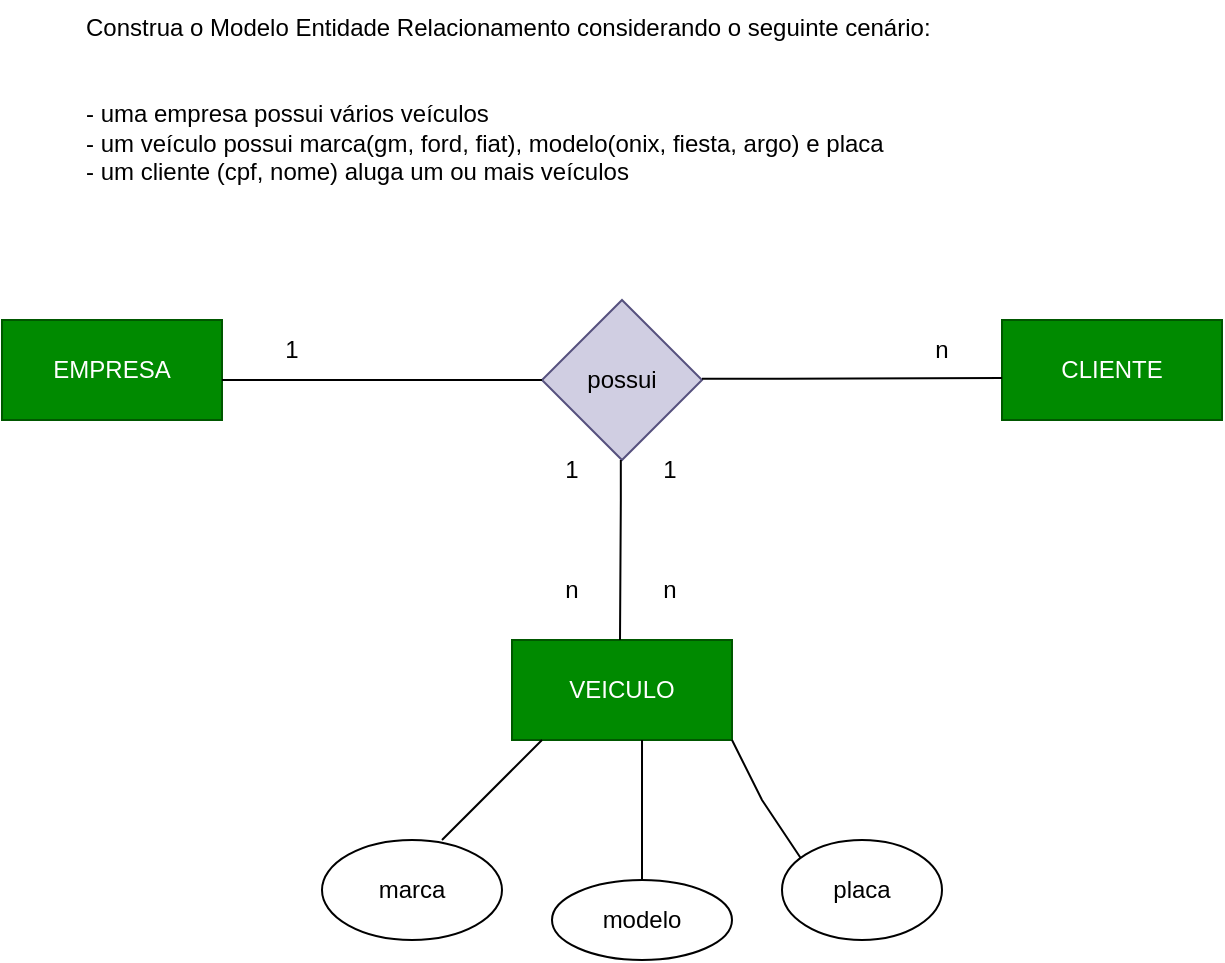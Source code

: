 <mxfile version="21.6.5" type="device">
  <diagram name="Página-1" id="3KC6voFuvcbb78ZpNwO1">
    <mxGraphModel dx="1235" dy="684" grid="1" gridSize="10" guides="1" tooltips="1" connect="1" arrows="1" fold="1" page="1" pageScale="1" pageWidth="827" pageHeight="1169" math="0" shadow="0">
      <root>
        <mxCell id="0" />
        <mxCell id="1" parent="0" />
        <mxCell id="j0HFmanKZ86CUpZfYPgK-1" value="Construa o Modelo Entidade Relacionamento considerando o seguinte cenário:&#xa;&#xa;&#xa;- uma empresa possui vários veículos&#xa;- um veículo possui marca(gm, ford, fiat), modelo(onix, fiesta, argo) e placa&#xa;- um cliente (cpf, nome) aluga um ou mais veículos" style="text;whiteSpace=wrap;" vertex="1" parent="1">
          <mxGeometry x="120" y="10" width="520" height="100" as="geometry" />
        </mxCell>
        <mxCell id="j0HFmanKZ86CUpZfYPgK-2" value="EMPRESA" style="html=1;whiteSpace=wrap;fillColor=#008a00;fontColor=#ffffff;strokeColor=#005700;" vertex="1" parent="1">
          <mxGeometry x="80" y="170" width="110" height="50" as="geometry" />
        </mxCell>
        <mxCell id="j0HFmanKZ86CUpZfYPgK-3" value="VEICULO" style="html=1;whiteSpace=wrap;fillColor=#008a00;fontColor=#ffffff;strokeColor=#005700;" vertex="1" parent="1">
          <mxGeometry x="335" y="330" width="110" height="50" as="geometry" />
        </mxCell>
        <mxCell id="j0HFmanKZ86CUpZfYPgK-4" value="CLIENTE" style="html=1;whiteSpace=wrap;fillColor=#008a00;fontColor=#ffffff;strokeColor=#005700;" vertex="1" parent="1">
          <mxGeometry x="580" y="170" width="110" height="50" as="geometry" />
        </mxCell>
        <mxCell id="j0HFmanKZ86CUpZfYPgK-5" value="" style="rhombus;whiteSpace=wrap;html=1;fillColor=#d0cee2;strokeColor=#56517e;" vertex="1" parent="1">
          <mxGeometry x="350" y="160" width="80" height="80" as="geometry" />
        </mxCell>
        <mxCell id="j0HFmanKZ86CUpZfYPgK-6" value="possui" style="text;html=1;strokeColor=none;fillColor=none;align=center;verticalAlign=middle;whiteSpace=wrap;rounded=0;" vertex="1" parent="1">
          <mxGeometry x="360" y="185" width="60" height="30" as="geometry" />
        </mxCell>
        <mxCell id="j0HFmanKZ86CUpZfYPgK-10" value="" style="endArrow=none;html=1;rounded=0;" edge="1" parent="1">
          <mxGeometry width="50" height="50" relative="1" as="geometry">
            <mxPoint x="300" y="430" as="sourcePoint" />
            <mxPoint x="350" y="380" as="targetPoint" />
          </mxGeometry>
        </mxCell>
        <mxCell id="j0HFmanKZ86CUpZfYPgK-11" value="" style="ellipse;whiteSpace=wrap;html=1;" vertex="1" parent="1">
          <mxGeometry x="240" y="430" width="90" height="50" as="geometry" />
        </mxCell>
        <mxCell id="j0HFmanKZ86CUpZfYPgK-12" value="marca" style="text;html=1;strokeColor=none;fillColor=none;align=center;verticalAlign=middle;whiteSpace=wrap;rounded=0;" vertex="1" parent="1">
          <mxGeometry x="255" y="440" width="60" height="30" as="geometry" />
        </mxCell>
        <mxCell id="j0HFmanKZ86CUpZfYPgK-13" value="" style="endArrow=none;html=1;rounded=0;entryX=0.591;entryY=1;entryDx=0;entryDy=0;entryPerimeter=0;" edge="1" parent="1" target="j0HFmanKZ86CUpZfYPgK-3">
          <mxGeometry width="50" height="50" relative="1" as="geometry">
            <mxPoint x="400" y="450" as="sourcePoint" />
            <mxPoint x="410" y="380" as="targetPoint" />
            <Array as="points">
              <mxPoint x="400" y="430" />
            </Array>
          </mxGeometry>
        </mxCell>
        <mxCell id="j0HFmanKZ86CUpZfYPgK-14" value="" style="ellipse;whiteSpace=wrap;html=1;" vertex="1" parent="1">
          <mxGeometry x="355" y="450" width="90" height="40" as="geometry" />
        </mxCell>
        <mxCell id="j0HFmanKZ86CUpZfYPgK-15" value="modelo" style="text;html=1;strokeColor=none;fillColor=none;align=center;verticalAlign=middle;whiteSpace=wrap;rounded=0;" vertex="1" parent="1">
          <mxGeometry x="370" y="455" width="60" height="30" as="geometry" />
        </mxCell>
        <mxCell id="j0HFmanKZ86CUpZfYPgK-16" value="" style="endArrow=none;html=1;rounded=0;entryX=0.591;entryY=1;entryDx=0;entryDy=0;entryPerimeter=0;" edge="1" parent="1">
          <mxGeometry width="50" height="50" relative="1" as="geometry">
            <mxPoint x="480" y="440" as="sourcePoint" />
            <mxPoint x="445" y="380" as="targetPoint" />
            <Array as="points">
              <mxPoint x="460" y="410" />
            </Array>
          </mxGeometry>
        </mxCell>
        <mxCell id="j0HFmanKZ86CUpZfYPgK-18" value="" style="ellipse;whiteSpace=wrap;html=1;" vertex="1" parent="1">
          <mxGeometry x="470" y="430" width="80" height="50" as="geometry" />
        </mxCell>
        <mxCell id="j0HFmanKZ86CUpZfYPgK-19" value="placa" style="text;html=1;strokeColor=none;fillColor=none;align=center;verticalAlign=middle;whiteSpace=wrap;rounded=0;" vertex="1" parent="1">
          <mxGeometry x="480" y="440" width="60" height="30" as="geometry" />
        </mxCell>
        <mxCell id="j0HFmanKZ86CUpZfYPgK-23" value="" style="endArrow=none;html=1;rounded=0;entryX=0;entryY=0.5;entryDx=0;entryDy=0;" edge="1" parent="1" target="j0HFmanKZ86CUpZfYPgK-5">
          <mxGeometry width="50" height="50" relative="1" as="geometry">
            <mxPoint x="190" y="200" as="sourcePoint" />
            <mxPoint x="240" y="150" as="targetPoint" />
            <Array as="points">
              <mxPoint x="230" y="200" />
            </Array>
          </mxGeometry>
        </mxCell>
        <mxCell id="j0HFmanKZ86CUpZfYPgK-24" value="" style="endArrow=none;html=1;rounded=0;" edge="1" parent="1">
          <mxGeometry width="50" height="50" relative="1" as="geometry">
            <mxPoint x="430" y="199.41" as="sourcePoint" />
            <mxPoint x="580" y="199" as="targetPoint" />
            <Array as="points">
              <mxPoint x="470" y="199.41" />
            </Array>
          </mxGeometry>
        </mxCell>
        <mxCell id="j0HFmanKZ86CUpZfYPgK-25" value="" style="endArrow=none;html=1;rounded=0;" edge="1" parent="1">
          <mxGeometry width="50" height="50" relative="1" as="geometry">
            <mxPoint x="389.41" y="240" as="sourcePoint" />
            <mxPoint x="389" y="330" as="targetPoint" />
            <Array as="points">
              <mxPoint x="389.41" y="260.41" />
            </Array>
          </mxGeometry>
        </mxCell>
        <mxCell id="j0HFmanKZ86CUpZfYPgK-26" value="1" style="text;html=1;strokeColor=none;fillColor=none;align=center;verticalAlign=middle;whiteSpace=wrap;rounded=0;" vertex="1" parent="1">
          <mxGeometry x="195" y="170" width="60" height="30" as="geometry" />
        </mxCell>
        <mxCell id="j0HFmanKZ86CUpZfYPgK-27" value="n" style="text;html=1;strokeColor=none;fillColor=none;align=center;verticalAlign=middle;whiteSpace=wrap;rounded=0;" vertex="1" parent="1">
          <mxGeometry x="520" y="170" width="60" height="30" as="geometry" />
        </mxCell>
        <mxCell id="j0HFmanKZ86CUpZfYPgK-28" value="1" style="text;html=1;strokeColor=none;fillColor=none;align=center;verticalAlign=middle;whiteSpace=wrap;rounded=0;" vertex="1" parent="1">
          <mxGeometry x="335" y="230" width="60" height="30" as="geometry" />
        </mxCell>
        <mxCell id="j0HFmanKZ86CUpZfYPgK-29" value="n" style="text;html=1;strokeColor=none;fillColor=none;align=center;verticalAlign=middle;whiteSpace=wrap;rounded=0;" vertex="1" parent="1">
          <mxGeometry x="335" y="290" width="60" height="30" as="geometry" />
        </mxCell>
        <mxCell id="j0HFmanKZ86CUpZfYPgK-30" value="1" style="text;html=1;strokeColor=none;fillColor=none;align=center;verticalAlign=middle;whiteSpace=wrap;rounded=0;" vertex="1" parent="1">
          <mxGeometry x="384" y="230" width="60" height="30" as="geometry" />
        </mxCell>
        <mxCell id="j0HFmanKZ86CUpZfYPgK-31" value="n" style="text;html=1;strokeColor=none;fillColor=none;align=center;verticalAlign=middle;whiteSpace=wrap;rounded=0;" vertex="1" parent="1">
          <mxGeometry x="384" y="290" width="60" height="30" as="geometry" />
        </mxCell>
      </root>
    </mxGraphModel>
  </diagram>
</mxfile>
